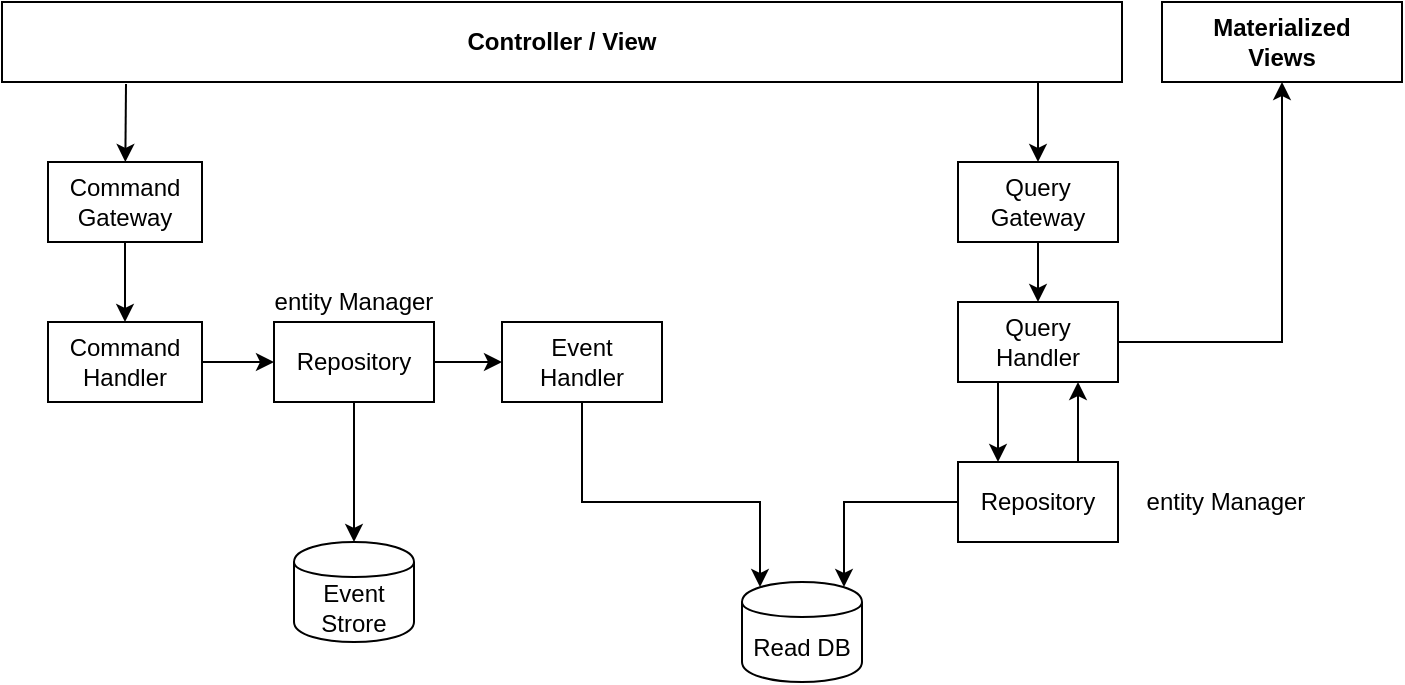 <mxfile version="12.7.4" type="github"><diagram id="3tReXcN_SdfxtOvTR_aC" name="Page-1"><mxGraphModel dx="1422" dy="805" grid="1" gridSize="10" guides="1" tooltips="1" connect="1" arrows="1" fold="1" page="1" pageScale="1" pageWidth="850" pageHeight="1100" math="0" shadow="0"><root><mxCell id="0"/><mxCell id="1" parent="0"/><mxCell id="S4TS0EGBwFBxDkYNegMz-1" value="Controller / View" style="rounded=0;whiteSpace=wrap;html=1;fontStyle=1" vertex="1" parent="1"><mxGeometry x="40" y="80" width="560" height="40" as="geometry"/></mxCell><mxCell id="S4TS0EGBwFBxDkYNegMz-6" style="edgeStyle=orthogonalEdgeStyle;rounded=0;orthogonalLoop=1;jettySize=auto;html=1;entryX=0.5;entryY=0;entryDx=0;entryDy=0;" edge="1" parent="1" source="S4TS0EGBwFBxDkYNegMz-2" target="S4TS0EGBwFBxDkYNegMz-4"><mxGeometry relative="1" as="geometry"/></mxCell><mxCell id="S4TS0EGBwFBxDkYNegMz-2" value="Command Gateway" style="rounded=0;whiteSpace=wrap;html=1;" vertex="1" parent="1"><mxGeometry x="63" y="160" width="77" height="40" as="geometry"/></mxCell><mxCell id="S4TS0EGBwFBxDkYNegMz-3" value="" style="endArrow=classic;html=1;" edge="1" parent="1" target="S4TS0EGBwFBxDkYNegMz-2"><mxGeometry width="50" height="50" relative="1" as="geometry"><mxPoint x="102" y="121" as="sourcePoint"/><mxPoint x="360" y="290" as="targetPoint"/></mxGeometry></mxCell><mxCell id="S4TS0EGBwFBxDkYNegMz-10" style="edgeStyle=orthogonalEdgeStyle;rounded=0;orthogonalLoop=1;jettySize=auto;html=1;" edge="1" parent="1" source="S4TS0EGBwFBxDkYNegMz-4" target="S4TS0EGBwFBxDkYNegMz-7"><mxGeometry relative="1" as="geometry"/></mxCell><mxCell id="S4TS0EGBwFBxDkYNegMz-4" value="Command Handler" style="rounded=0;whiteSpace=wrap;html=1;" vertex="1" parent="1"><mxGeometry x="63" y="240" width="77" height="40" as="geometry"/></mxCell><mxCell id="S4TS0EGBwFBxDkYNegMz-5" style="edgeStyle=orthogonalEdgeStyle;rounded=0;orthogonalLoop=1;jettySize=auto;html=1;exitX=0.5;exitY=1;exitDx=0;exitDy=0;" edge="1" parent="1" source="S4TS0EGBwFBxDkYNegMz-4" target="S4TS0EGBwFBxDkYNegMz-4"><mxGeometry relative="1" as="geometry"/></mxCell><mxCell id="S4TS0EGBwFBxDkYNegMz-12" style="edgeStyle=orthogonalEdgeStyle;rounded=0;orthogonalLoop=1;jettySize=auto;html=1;entryX=0;entryY=0.5;entryDx=0;entryDy=0;" edge="1" parent="1" source="S4TS0EGBwFBxDkYNegMz-7" target="S4TS0EGBwFBxDkYNegMz-8"><mxGeometry relative="1" as="geometry"/></mxCell><mxCell id="S4TS0EGBwFBxDkYNegMz-14" style="edgeStyle=orthogonalEdgeStyle;rounded=0;orthogonalLoop=1;jettySize=auto;html=1;" edge="1" parent="1" source="S4TS0EGBwFBxDkYNegMz-7" target="S4TS0EGBwFBxDkYNegMz-13"><mxGeometry relative="1" as="geometry"/></mxCell><mxCell id="S4TS0EGBwFBxDkYNegMz-7" value="Repository" style="rounded=0;whiteSpace=wrap;html=1;" vertex="1" parent="1"><mxGeometry x="176" y="240" width="80" height="40" as="geometry"/></mxCell><mxCell id="S4TS0EGBwFBxDkYNegMz-25" style="edgeStyle=orthogonalEdgeStyle;rounded=0;orthogonalLoop=1;jettySize=auto;html=1;entryX=0.15;entryY=0.05;entryDx=0;entryDy=0;entryPerimeter=0;exitX=0.5;exitY=1;exitDx=0;exitDy=0;" edge="1" parent="1" source="S4TS0EGBwFBxDkYNegMz-8" target="S4TS0EGBwFBxDkYNegMz-23"><mxGeometry relative="1" as="geometry"><Array as="points"><mxPoint x="330" y="330"/><mxPoint x="419" y="330"/></Array></mxGeometry></mxCell><mxCell id="S4TS0EGBwFBxDkYNegMz-8" value="Event&lt;br&gt;Handler" style="rounded=0;whiteSpace=wrap;html=1;" vertex="1" parent="1"><mxGeometry x="290" y="240" width="80" height="40" as="geometry"/></mxCell><mxCell id="S4TS0EGBwFBxDkYNegMz-13" value="Event Strore" style="shape=cylinder;whiteSpace=wrap;html=1;boundedLbl=1;backgroundOutline=1;" vertex="1" parent="1"><mxGeometry x="186" y="350" width="60" height="50" as="geometry"/></mxCell><mxCell id="S4TS0EGBwFBxDkYNegMz-15" value="entity Manager" style="text;html=1;strokeColor=none;fillColor=none;align=center;verticalAlign=middle;whiteSpace=wrap;rounded=0;" vertex="1" parent="1"><mxGeometry x="164" y="220" width="104" height="20" as="geometry"/></mxCell><mxCell id="S4TS0EGBwFBxDkYNegMz-20" style="edgeStyle=orthogonalEdgeStyle;rounded=0;orthogonalLoop=1;jettySize=auto;html=1;entryX=0.5;entryY=0;entryDx=0;entryDy=0;" edge="1" parent="1" source="S4TS0EGBwFBxDkYNegMz-16" target="S4TS0EGBwFBxDkYNegMz-19"><mxGeometry relative="1" as="geometry"/></mxCell><mxCell id="S4TS0EGBwFBxDkYNegMz-16" value="Query&lt;br&gt;Gateway" style="rounded=0;whiteSpace=wrap;html=1;" vertex="1" parent="1"><mxGeometry x="518" y="160" width="80" height="40" as="geometry"/></mxCell><mxCell id="S4TS0EGBwFBxDkYNegMz-18" value="" style="endArrow=classic;html=1;exitX=0.925;exitY=1;exitDx=0;exitDy=0;exitPerimeter=0;" edge="1" parent="1" source="S4TS0EGBwFBxDkYNegMz-1" target="S4TS0EGBwFBxDkYNegMz-16"><mxGeometry width="50" height="50" relative="1" as="geometry"><mxPoint x="700" y="260" as="sourcePoint"/><mxPoint x="750" y="210" as="targetPoint"/></mxGeometry></mxCell><mxCell id="S4TS0EGBwFBxDkYNegMz-33" style="edgeStyle=orthogonalEdgeStyle;rounded=0;orthogonalLoop=1;jettySize=auto;html=1;entryX=0.5;entryY=1;entryDx=0;entryDy=0;" edge="1" parent="1" source="S4TS0EGBwFBxDkYNegMz-19" target="S4TS0EGBwFBxDkYNegMz-30"><mxGeometry relative="1" as="geometry"/></mxCell><mxCell id="S4TS0EGBwFBxDkYNegMz-19" value="Query Handler" style="rounded=0;whiteSpace=wrap;html=1;" vertex="1" parent="1"><mxGeometry x="518" y="230" width="80" height="40" as="geometry"/></mxCell><mxCell id="S4TS0EGBwFBxDkYNegMz-26" style="edgeStyle=orthogonalEdgeStyle;rounded=0;orthogonalLoop=1;jettySize=auto;html=1;entryX=0.85;entryY=0.05;entryDx=0;entryDy=0;entryPerimeter=0;" edge="1" parent="1" source="S4TS0EGBwFBxDkYNegMz-22" target="S4TS0EGBwFBxDkYNegMz-23"><mxGeometry relative="1" as="geometry"/></mxCell><mxCell id="S4TS0EGBwFBxDkYNegMz-22" value="Repository" style="rounded=0;whiteSpace=wrap;html=1;" vertex="1" parent="1"><mxGeometry x="518" y="310" width="80" height="40" as="geometry"/></mxCell><mxCell id="S4TS0EGBwFBxDkYNegMz-23" value="Read DB" style="shape=cylinder;whiteSpace=wrap;html=1;boundedLbl=1;backgroundOutline=1;" vertex="1" parent="1"><mxGeometry x="410" y="370" width="60" height="50" as="geometry"/></mxCell><mxCell id="S4TS0EGBwFBxDkYNegMz-28" value="" style="endArrow=classic;html=1;entryX=0.75;entryY=1;entryDx=0;entryDy=0;exitX=0.75;exitY=0;exitDx=0;exitDy=0;" edge="1" parent="1" source="S4TS0EGBwFBxDkYNegMz-22" target="S4TS0EGBwFBxDkYNegMz-19"><mxGeometry width="50" height="50" relative="1" as="geometry"><mxPoint x="670" y="350" as="sourcePoint"/><mxPoint x="720" y="300" as="targetPoint"/></mxGeometry></mxCell><mxCell id="S4TS0EGBwFBxDkYNegMz-29" value="" style="endArrow=classic;html=1;exitX=0.25;exitY=1;exitDx=0;exitDy=0;entryX=0.25;entryY=0;entryDx=0;entryDy=0;" edge="1" parent="1" source="S4TS0EGBwFBxDkYNegMz-19" target="S4TS0EGBwFBxDkYNegMz-22"><mxGeometry width="50" height="50" relative="1" as="geometry"><mxPoint x="660" y="480" as="sourcePoint"/><mxPoint x="710" y="430" as="targetPoint"/></mxGeometry></mxCell><mxCell id="S4TS0EGBwFBxDkYNegMz-30" value="Materialized &lt;br&gt;Views" style="rounded=0;whiteSpace=wrap;html=1;fontStyle=1" vertex="1" parent="1"><mxGeometry x="620" y="80" width="120" height="40" as="geometry"/></mxCell><mxCell id="S4TS0EGBwFBxDkYNegMz-31" value="entity Manager" style="text;html=1;strokeColor=none;fillColor=none;align=center;verticalAlign=middle;whiteSpace=wrap;rounded=0;" vertex="1" parent="1"><mxGeometry x="600" y="320" width="104" height="20" as="geometry"/></mxCell></root></mxGraphModel></diagram></mxfile>